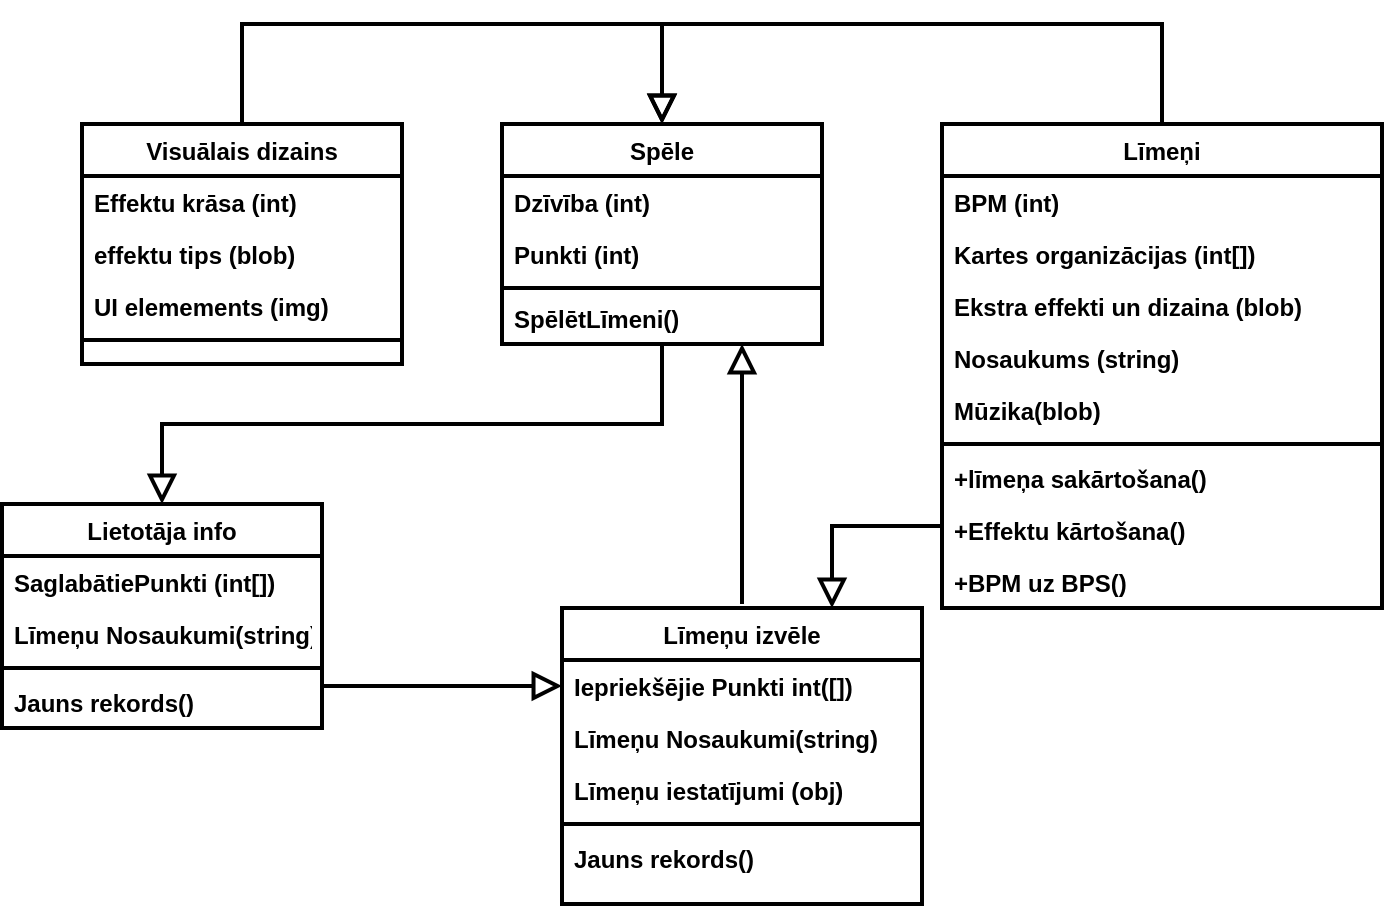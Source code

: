 <mxfile version="24.0.7" type="device">
  <diagram id="C5RBs43oDa-KdzZeNtuy" name="Page-1">
    <mxGraphModel dx="989" dy="532" grid="1" gridSize="10" guides="1" tooltips="1" connect="1" arrows="1" fold="1" page="1" pageScale="1" pageWidth="827" pageHeight="1169" math="0" shadow="0">
      <root>
        <mxCell id="WIyWlLk6GJQsqaUBKTNV-0" />
        <mxCell id="WIyWlLk6GJQsqaUBKTNV-1" parent="WIyWlLk6GJQsqaUBKTNV-0" />
        <mxCell id="zkfFHV4jXpPFQw0GAbJ--6" value="Līmeņi" style="swimlane;fontStyle=1;align=center;verticalAlign=top;childLayout=stackLayout;horizontal=1;startSize=26;horizontalStack=0;resizeParent=1;resizeLast=0;collapsible=1;marginBottom=0;rounded=0;shadow=0;strokeWidth=2;" parent="WIyWlLk6GJQsqaUBKTNV-1" vertex="1">
          <mxGeometry x="510" y="370" width="220" height="242" as="geometry">
            <mxRectangle x="120" y="360" width="160" height="26" as="alternateBounds" />
          </mxGeometry>
        </mxCell>
        <mxCell id="zkfFHV4jXpPFQw0GAbJ--7" value="BPM (int)" style="text;align=left;verticalAlign=top;spacingLeft=4;spacingRight=4;overflow=hidden;rotatable=0;points=[[0,0.5],[1,0.5]];portConstraint=eastwest;fontStyle=1;strokeWidth=2;" parent="zkfFHV4jXpPFQw0GAbJ--6" vertex="1">
          <mxGeometry y="26" width="220" height="26" as="geometry" />
        </mxCell>
        <mxCell id="zkfFHV4jXpPFQw0GAbJ--8" value="Kartes organizācijas (int[])" style="text;align=left;verticalAlign=top;spacingLeft=4;spacingRight=4;overflow=hidden;rotatable=0;points=[[0,0.5],[1,0.5]];portConstraint=eastwest;rounded=0;shadow=0;html=0;fontStyle=1;strokeWidth=2;" parent="zkfFHV4jXpPFQw0GAbJ--6" vertex="1">
          <mxGeometry y="52" width="220" height="26" as="geometry" />
        </mxCell>
        <mxCell id="zkfFHV4jXpPFQw0GAbJ--10" value="Ekstra effekti un dizaina (blob)" style="text;align=left;verticalAlign=top;spacingLeft=4;spacingRight=4;overflow=hidden;rotatable=0;points=[[0,0.5],[1,0.5]];portConstraint=eastwest;fontStyle=1;strokeWidth=2;" parent="zkfFHV4jXpPFQw0GAbJ--6" vertex="1">
          <mxGeometry y="78" width="220" height="26" as="geometry" />
        </mxCell>
        <mxCell id="6oR0GVpYFFf3RQ0atr6J-18" value="Nosaukums (string)" style="text;align=left;verticalAlign=top;spacingLeft=4;spacingRight=4;overflow=hidden;rotatable=0;points=[[0,0.5],[1,0.5]];portConstraint=eastwest;rounded=0;shadow=0;html=0;fontStyle=1;strokeWidth=2;" parent="zkfFHV4jXpPFQw0GAbJ--6" vertex="1">
          <mxGeometry y="104" width="220" height="26" as="geometry" />
        </mxCell>
        <mxCell id="6oR0GVpYFFf3RQ0atr6J-20" value="Mūzika(blob)" style="text;align=left;verticalAlign=top;spacingLeft=4;spacingRight=4;overflow=hidden;rotatable=0;points=[[0,0.5],[1,0.5]];portConstraint=eastwest;fontStyle=1;strokeWidth=2;" parent="zkfFHV4jXpPFQw0GAbJ--6" vertex="1">
          <mxGeometry y="130" width="220" height="26" as="geometry" />
        </mxCell>
        <mxCell id="zkfFHV4jXpPFQw0GAbJ--9" value="" style="line;html=1;strokeWidth=2;align=left;verticalAlign=middle;spacingTop=-1;spacingLeft=3;spacingRight=3;rotatable=0;labelPosition=right;points=[];portConstraint=eastwest;fontStyle=1" parent="zkfFHV4jXpPFQw0GAbJ--6" vertex="1">
          <mxGeometry y="156" width="220" height="8" as="geometry" />
        </mxCell>
        <mxCell id="6oR0GVpYFFf3RQ0atr6J-6" value="+līmeņa sakārtošana()" style="text;align=left;verticalAlign=top;spacingLeft=4;spacingRight=4;overflow=hidden;rotatable=0;points=[[0,0.5],[1,0.5]];portConstraint=eastwest;rounded=0;shadow=0;html=0;fontStyle=1;strokeWidth=2;" parent="zkfFHV4jXpPFQw0GAbJ--6" vertex="1">
          <mxGeometry y="164" width="220" height="26" as="geometry" />
        </mxCell>
        <mxCell id="6oR0GVpYFFf3RQ0atr6J-7" value="+Effektu kārtošana()" style="text;align=left;verticalAlign=top;spacingLeft=4;spacingRight=4;overflow=hidden;rotatable=0;points=[[0,0.5],[1,0.5]];portConstraint=eastwest;rounded=0;shadow=0;html=0;fontStyle=1;strokeWidth=2;" parent="zkfFHV4jXpPFQw0GAbJ--6" vertex="1">
          <mxGeometry y="190" width="220" height="26" as="geometry" />
        </mxCell>
        <mxCell id="6oR0GVpYFFf3RQ0atr6J-8" value="+BPM uz BPS()" style="text;align=left;verticalAlign=top;spacingLeft=4;spacingRight=4;overflow=hidden;rotatable=0;points=[[0,0.5],[1,0.5]];portConstraint=eastwest;rounded=0;shadow=0;html=0;fontStyle=1;strokeWidth=2;" parent="zkfFHV4jXpPFQw0GAbJ--6" vertex="1">
          <mxGeometry y="216" width="220" height="26" as="geometry" />
        </mxCell>
        <mxCell id="zkfFHV4jXpPFQw0GAbJ--12" value="" style="endArrow=block;endSize=10;endFill=0;shadow=0;strokeWidth=2;rounded=0;curved=0;edgeStyle=elbowEdgeStyle;elbow=vertical;entryX=0.5;entryY=0;entryDx=0;entryDy=0;fontStyle=1" parent="WIyWlLk6GJQsqaUBKTNV-1" source="zkfFHV4jXpPFQw0GAbJ--6" target="6oR0GVpYFFf3RQ0atr6J-0" edge="1">
          <mxGeometry width="160" relative="1" as="geometry">
            <mxPoint x="360" y="203" as="sourcePoint" />
            <mxPoint x="460" y="258" as="targetPoint" />
            <Array as="points">
              <mxPoint x="450" y="320" />
            </Array>
          </mxGeometry>
        </mxCell>
        <mxCell id="6oR0GVpYFFf3RQ0atr6J-22" style="edgeStyle=elbowEdgeStyle;curved=0;rounded=0;orthogonalLoop=1;jettySize=auto;elbow=vertical;html=1;exitX=0.5;exitY=1;exitDx=0;exitDy=0;entryX=0.5;entryY=0;entryDx=0;entryDy=0;shadow=0;strokeColor=default;strokeWidth=2;align=center;verticalAlign=middle;fontFamily=Helvetica;fontSize=11;fontColor=default;labelBackgroundColor=default;endArrow=block;endFill=0;endSize=10;fontStyle=1" parent="WIyWlLk6GJQsqaUBKTNV-1" source="6oR0GVpYFFf3RQ0atr6J-0" target="6oR0GVpYFFf3RQ0atr6J-10" edge="1">
          <mxGeometry relative="1" as="geometry" />
        </mxCell>
        <mxCell id="6oR0GVpYFFf3RQ0atr6J-0" value="Spēle" style="swimlane;fontStyle=1;align=center;verticalAlign=top;childLayout=stackLayout;horizontal=1;startSize=26;horizontalStack=0;resizeParent=1;resizeLast=0;collapsible=1;marginBottom=0;rounded=0;shadow=0;strokeWidth=2;" parent="WIyWlLk6GJQsqaUBKTNV-1" vertex="1">
          <mxGeometry x="290" y="370" width="160" height="110" as="geometry">
            <mxRectangle x="120" y="360" width="160" height="26" as="alternateBounds" />
          </mxGeometry>
        </mxCell>
        <mxCell id="6oR0GVpYFFf3RQ0atr6J-1" value="Dzīvība (int)" style="text;align=left;verticalAlign=top;spacingLeft=4;spacingRight=4;overflow=hidden;rotatable=0;points=[[0,0.5],[1,0.5]];portConstraint=eastwest;fontStyle=1;strokeWidth=2;" parent="6oR0GVpYFFf3RQ0atr6J-0" vertex="1">
          <mxGeometry y="26" width="160" height="26" as="geometry" />
        </mxCell>
        <mxCell id="6oR0GVpYFFf3RQ0atr6J-2" value="Punkti (int)" style="text;align=left;verticalAlign=top;spacingLeft=4;spacingRight=4;overflow=hidden;rotatable=0;points=[[0,0.5],[1,0.5]];portConstraint=eastwest;rounded=0;shadow=0;html=0;fontStyle=1;strokeWidth=2;" parent="6oR0GVpYFFf3RQ0atr6J-0" vertex="1">
          <mxGeometry y="52" width="160" height="26" as="geometry" />
        </mxCell>
        <mxCell id="6oR0GVpYFFf3RQ0atr6J-3" value="" style="line;html=1;strokeWidth=2;align=left;verticalAlign=middle;spacingTop=-1;spacingLeft=3;spacingRight=3;rotatable=0;labelPosition=right;points=[];portConstraint=eastwest;fontStyle=1" parent="6oR0GVpYFFf3RQ0atr6J-0" vertex="1">
          <mxGeometry y="78" width="160" height="8" as="geometry" />
        </mxCell>
        <mxCell id="6oR0GVpYFFf3RQ0atr6J-10" value="Lietotāja info" style="swimlane;fontStyle=1;align=center;verticalAlign=top;childLayout=stackLayout;horizontal=1;startSize=26;horizontalStack=0;resizeParent=1;resizeLast=0;collapsible=1;marginBottom=0;rounded=0;shadow=0;strokeWidth=2;" parent="WIyWlLk6GJQsqaUBKTNV-1" vertex="1">
          <mxGeometry x="40" y="560" width="160" height="112" as="geometry">
            <mxRectangle x="120" y="360" width="160" height="26" as="alternateBounds" />
          </mxGeometry>
        </mxCell>
        <mxCell id="6oR0GVpYFFf3RQ0atr6J-11" value="SaglabātiePunkti (int[])" style="text;align=left;verticalAlign=top;spacingLeft=4;spacingRight=4;overflow=hidden;rotatable=0;points=[[0,0.5],[1,0.5]];portConstraint=eastwest;fontStyle=1;strokeWidth=2;" parent="6oR0GVpYFFf3RQ0atr6J-10" vertex="1">
          <mxGeometry y="26" width="160" height="26" as="geometry" />
        </mxCell>
        <mxCell id="6oR0GVpYFFf3RQ0atr6J-12" value="Līmeņu Nosaukumi(string)" style="text;align=left;verticalAlign=top;spacingLeft=4;spacingRight=4;overflow=hidden;rotatable=0;points=[[0,0.5],[1,0.5]];portConstraint=eastwest;rounded=0;shadow=0;html=0;fontStyle=1;strokeWidth=2;" parent="6oR0GVpYFFf3RQ0atr6J-10" vertex="1">
          <mxGeometry y="52" width="160" height="26" as="geometry" />
        </mxCell>
        <mxCell id="6oR0GVpYFFf3RQ0atr6J-13" value="" style="line;html=1;strokeWidth=2;align=left;verticalAlign=middle;spacingTop=-1;spacingLeft=3;spacingRight=3;rotatable=0;labelPosition=right;points=[];portConstraint=eastwest;fontStyle=1" parent="6oR0GVpYFFf3RQ0atr6J-10" vertex="1">
          <mxGeometry y="78" width="160" height="8" as="geometry" />
        </mxCell>
        <mxCell id="6oR0GVpYFFf3RQ0atr6J-17" value="Jauns rekords()" style="text;align=left;verticalAlign=top;spacingLeft=4;spacingRight=4;overflow=hidden;rotatable=0;points=[[0,0.5],[1,0.5]];portConstraint=eastwest;rounded=0;shadow=0;html=0;fontStyle=1;strokeWidth=2;" parent="6oR0GVpYFFf3RQ0atr6J-10" vertex="1">
          <mxGeometry y="86" width="160" height="26" as="geometry" />
        </mxCell>
        <mxCell id="6oR0GVpYFFf3RQ0atr6J-16" value="SpēlētLīmeni()" style="text;align=left;verticalAlign=top;spacingLeft=4;spacingRight=4;overflow=hidden;rotatable=0;points=[[0,0.5],[1,0.5]];portConstraint=eastwest;rounded=0;shadow=0;html=0;fontStyle=1;strokeWidth=2;" parent="WIyWlLk6GJQsqaUBKTNV-1" vertex="1">
          <mxGeometry x="290" y="454" width="160" height="26" as="geometry" />
        </mxCell>
        <mxCell id="6g43pJyQbW4fpw2LJKTY-0" value="Visuālais dizains" style="swimlane;fontStyle=1;align=center;verticalAlign=top;childLayout=stackLayout;horizontal=1;startSize=26;horizontalStack=0;resizeParent=1;resizeLast=0;collapsible=1;marginBottom=0;rounded=0;shadow=0;strokeWidth=2;" vertex="1" parent="WIyWlLk6GJQsqaUBKTNV-1">
          <mxGeometry x="80" y="370" width="160" height="120" as="geometry">
            <mxRectangle x="120" y="360" width="160" height="26" as="alternateBounds" />
          </mxGeometry>
        </mxCell>
        <mxCell id="6g43pJyQbW4fpw2LJKTY-1" value="Effektu krāsa (int)" style="text;align=left;verticalAlign=top;spacingLeft=4;spacingRight=4;overflow=hidden;rotatable=0;points=[[0,0.5],[1,0.5]];portConstraint=eastwest;fontStyle=1;strokeWidth=2;" vertex="1" parent="6g43pJyQbW4fpw2LJKTY-0">
          <mxGeometry y="26" width="160" height="26" as="geometry" />
        </mxCell>
        <mxCell id="6g43pJyQbW4fpw2LJKTY-2" value="effektu tips (blob)" style="text;align=left;verticalAlign=top;spacingLeft=4;spacingRight=4;overflow=hidden;rotatable=0;points=[[0,0.5],[1,0.5]];portConstraint=eastwest;rounded=0;shadow=0;html=0;fontStyle=1;strokeWidth=2;" vertex="1" parent="6g43pJyQbW4fpw2LJKTY-0">
          <mxGeometry y="52" width="160" height="26" as="geometry" />
        </mxCell>
        <mxCell id="6g43pJyQbW4fpw2LJKTY-7" value="UI elemements (img)" style="text;align=left;verticalAlign=top;spacingLeft=4;spacingRight=4;overflow=hidden;rotatable=0;points=[[0,0.5],[1,0.5]];portConstraint=eastwest;rounded=0;shadow=0;html=0;fontStyle=1;strokeWidth=2;" vertex="1" parent="6g43pJyQbW4fpw2LJKTY-0">
          <mxGeometry y="78" width="160" height="26" as="geometry" />
        </mxCell>
        <mxCell id="6g43pJyQbW4fpw2LJKTY-3" value="" style="line;html=1;strokeWidth=2;align=left;verticalAlign=middle;spacingTop=-1;spacingLeft=3;spacingRight=3;rotatable=0;labelPosition=right;points=[];portConstraint=eastwest;fontStyle=1" vertex="1" parent="6g43pJyQbW4fpw2LJKTY-0">
          <mxGeometry y="104" width="160" height="8" as="geometry" />
        </mxCell>
        <mxCell id="6g43pJyQbW4fpw2LJKTY-9" value="" style="endArrow=block;endSize=10;endFill=0;shadow=0;strokeWidth=2;rounded=0;curved=0;edgeStyle=elbowEdgeStyle;elbow=vertical;entryX=0.5;entryY=0;entryDx=0;entryDy=0;fontStyle=1;exitX=0.5;exitY=0;exitDx=0;exitDy=0;" edge="1" parent="WIyWlLk6GJQsqaUBKTNV-1" source="6g43pJyQbW4fpw2LJKTY-0" target="6oR0GVpYFFf3RQ0atr6J-0">
          <mxGeometry width="160" relative="1" as="geometry">
            <mxPoint x="120" y="370" as="sourcePoint" />
            <mxPoint x="-130" y="370" as="targetPoint" />
            <Array as="points">
              <mxPoint x="230" y="320" />
            </Array>
          </mxGeometry>
        </mxCell>
        <mxCell id="6g43pJyQbW4fpw2LJKTY-10" value="Līmeņu izvēle" style="swimlane;fontStyle=1;align=center;verticalAlign=top;childLayout=stackLayout;horizontal=1;startSize=26;horizontalStack=0;resizeParent=1;resizeLast=0;collapsible=1;marginBottom=0;rounded=0;shadow=0;strokeWidth=2;" vertex="1" parent="WIyWlLk6GJQsqaUBKTNV-1">
          <mxGeometry x="320" y="612" width="180" height="148" as="geometry">
            <mxRectangle x="120" y="360" width="160" height="26" as="alternateBounds" />
          </mxGeometry>
        </mxCell>
        <mxCell id="6g43pJyQbW4fpw2LJKTY-11" value="Iepriekšējie Punkti int([])" style="text;align=left;verticalAlign=top;spacingLeft=4;spacingRight=4;overflow=hidden;rotatable=0;points=[[0,0.5],[1,0.5]];portConstraint=eastwest;fontStyle=1;strokeWidth=2;" vertex="1" parent="6g43pJyQbW4fpw2LJKTY-10">
          <mxGeometry y="26" width="180" height="26" as="geometry" />
        </mxCell>
        <mxCell id="6g43pJyQbW4fpw2LJKTY-12" value="Līmeņu Nosaukumi(string)" style="text;align=left;verticalAlign=top;spacingLeft=4;spacingRight=4;overflow=hidden;rotatable=0;points=[[0,0.5],[1,0.5]];portConstraint=eastwest;rounded=0;shadow=0;html=0;fontStyle=1;strokeWidth=2;" vertex="1" parent="6g43pJyQbW4fpw2LJKTY-10">
          <mxGeometry y="52" width="180" height="26" as="geometry" />
        </mxCell>
        <mxCell id="6g43pJyQbW4fpw2LJKTY-21" value="Līmeņu iestatījumi (obj)" style="text;align=left;verticalAlign=top;spacingLeft=4;spacingRight=4;overflow=hidden;rotatable=0;points=[[0,0.5],[1,0.5]];portConstraint=eastwest;rounded=0;shadow=0;html=0;fontStyle=1;strokeWidth=2;" vertex="1" parent="6g43pJyQbW4fpw2LJKTY-10">
          <mxGeometry y="78" width="180" height="26" as="geometry" />
        </mxCell>
        <mxCell id="6g43pJyQbW4fpw2LJKTY-13" value="" style="line;html=1;strokeWidth=2;align=left;verticalAlign=middle;spacingTop=-1;spacingLeft=3;spacingRight=3;rotatable=0;labelPosition=right;points=[];portConstraint=eastwest;fontStyle=1" vertex="1" parent="6g43pJyQbW4fpw2LJKTY-10">
          <mxGeometry y="104" width="180" height="8" as="geometry" />
        </mxCell>
        <mxCell id="6g43pJyQbW4fpw2LJKTY-14" value="Jauns rekords()" style="text;align=left;verticalAlign=top;spacingLeft=4;spacingRight=4;overflow=hidden;rotatable=0;points=[[0,0.5],[1,0.5]];portConstraint=eastwest;rounded=0;shadow=0;html=0;fontStyle=1;strokeWidth=2;" vertex="1" parent="6g43pJyQbW4fpw2LJKTY-10">
          <mxGeometry y="112" width="180" height="26" as="geometry" />
        </mxCell>
        <mxCell id="6g43pJyQbW4fpw2LJKTY-17" value="" style="endArrow=block;endSize=10;endFill=0;shadow=0;strokeWidth=2;rounded=0;curved=0;edgeStyle=elbowEdgeStyle;elbow=vertical;entryX=0.75;entryY=0;entryDx=0;entryDy=0;fontStyle=1;exitX=0;exitY=0.5;exitDx=0;exitDy=0;" edge="1" parent="WIyWlLk6GJQsqaUBKTNV-1" source="6oR0GVpYFFf3RQ0atr6J-6" target="6g43pJyQbW4fpw2LJKTY-10">
          <mxGeometry width="160" relative="1" as="geometry">
            <mxPoint x="290" y="621" as="sourcePoint" />
            <mxPoint x="500" y="621" as="targetPoint" />
            <Array as="points">
              <mxPoint x="360" y="571" />
            </Array>
          </mxGeometry>
        </mxCell>
        <mxCell id="6g43pJyQbW4fpw2LJKTY-18" value="" style="endArrow=block;endSize=10;endFill=0;shadow=0;strokeWidth=2;rounded=0;curved=0;edgeStyle=elbowEdgeStyle;elbow=vertical;fontStyle=1;exitX=1;exitY=0.5;exitDx=0;exitDy=0;entryX=0;entryY=0.5;entryDx=0;entryDy=0;" edge="1" parent="WIyWlLk6GJQsqaUBKTNV-1" source="6oR0GVpYFFf3RQ0atr6J-12" target="6g43pJyQbW4fpw2LJKTY-11">
          <mxGeometry width="160" relative="1" as="geometry">
            <mxPoint x="335" y="590" as="sourcePoint" />
            <mxPoint x="300" y="650" as="targetPoint" />
            <Array as="points">
              <mxPoint x="270" y="651" />
            </Array>
          </mxGeometry>
        </mxCell>
        <mxCell id="6g43pJyQbW4fpw2LJKTY-20" value="" style="endArrow=block;endSize=10;endFill=0;shadow=0;strokeWidth=2;rounded=0;curved=0;edgeStyle=elbowEdgeStyle;elbow=vertical;fontStyle=1;" edge="1" parent="WIyWlLk6GJQsqaUBKTNV-1">
          <mxGeometry width="160" relative="1" as="geometry">
            <mxPoint x="410" y="610" as="sourcePoint" />
            <mxPoint x="410" y="480" as="targetPoint" />
            <Array as="points">
              <mxPoint x="430" y="520" />
            </Array>
          </mxGeometry>
        </mxCell>
      </root>
    </mxGraphModel>
  </diagram>
</mxfile>
